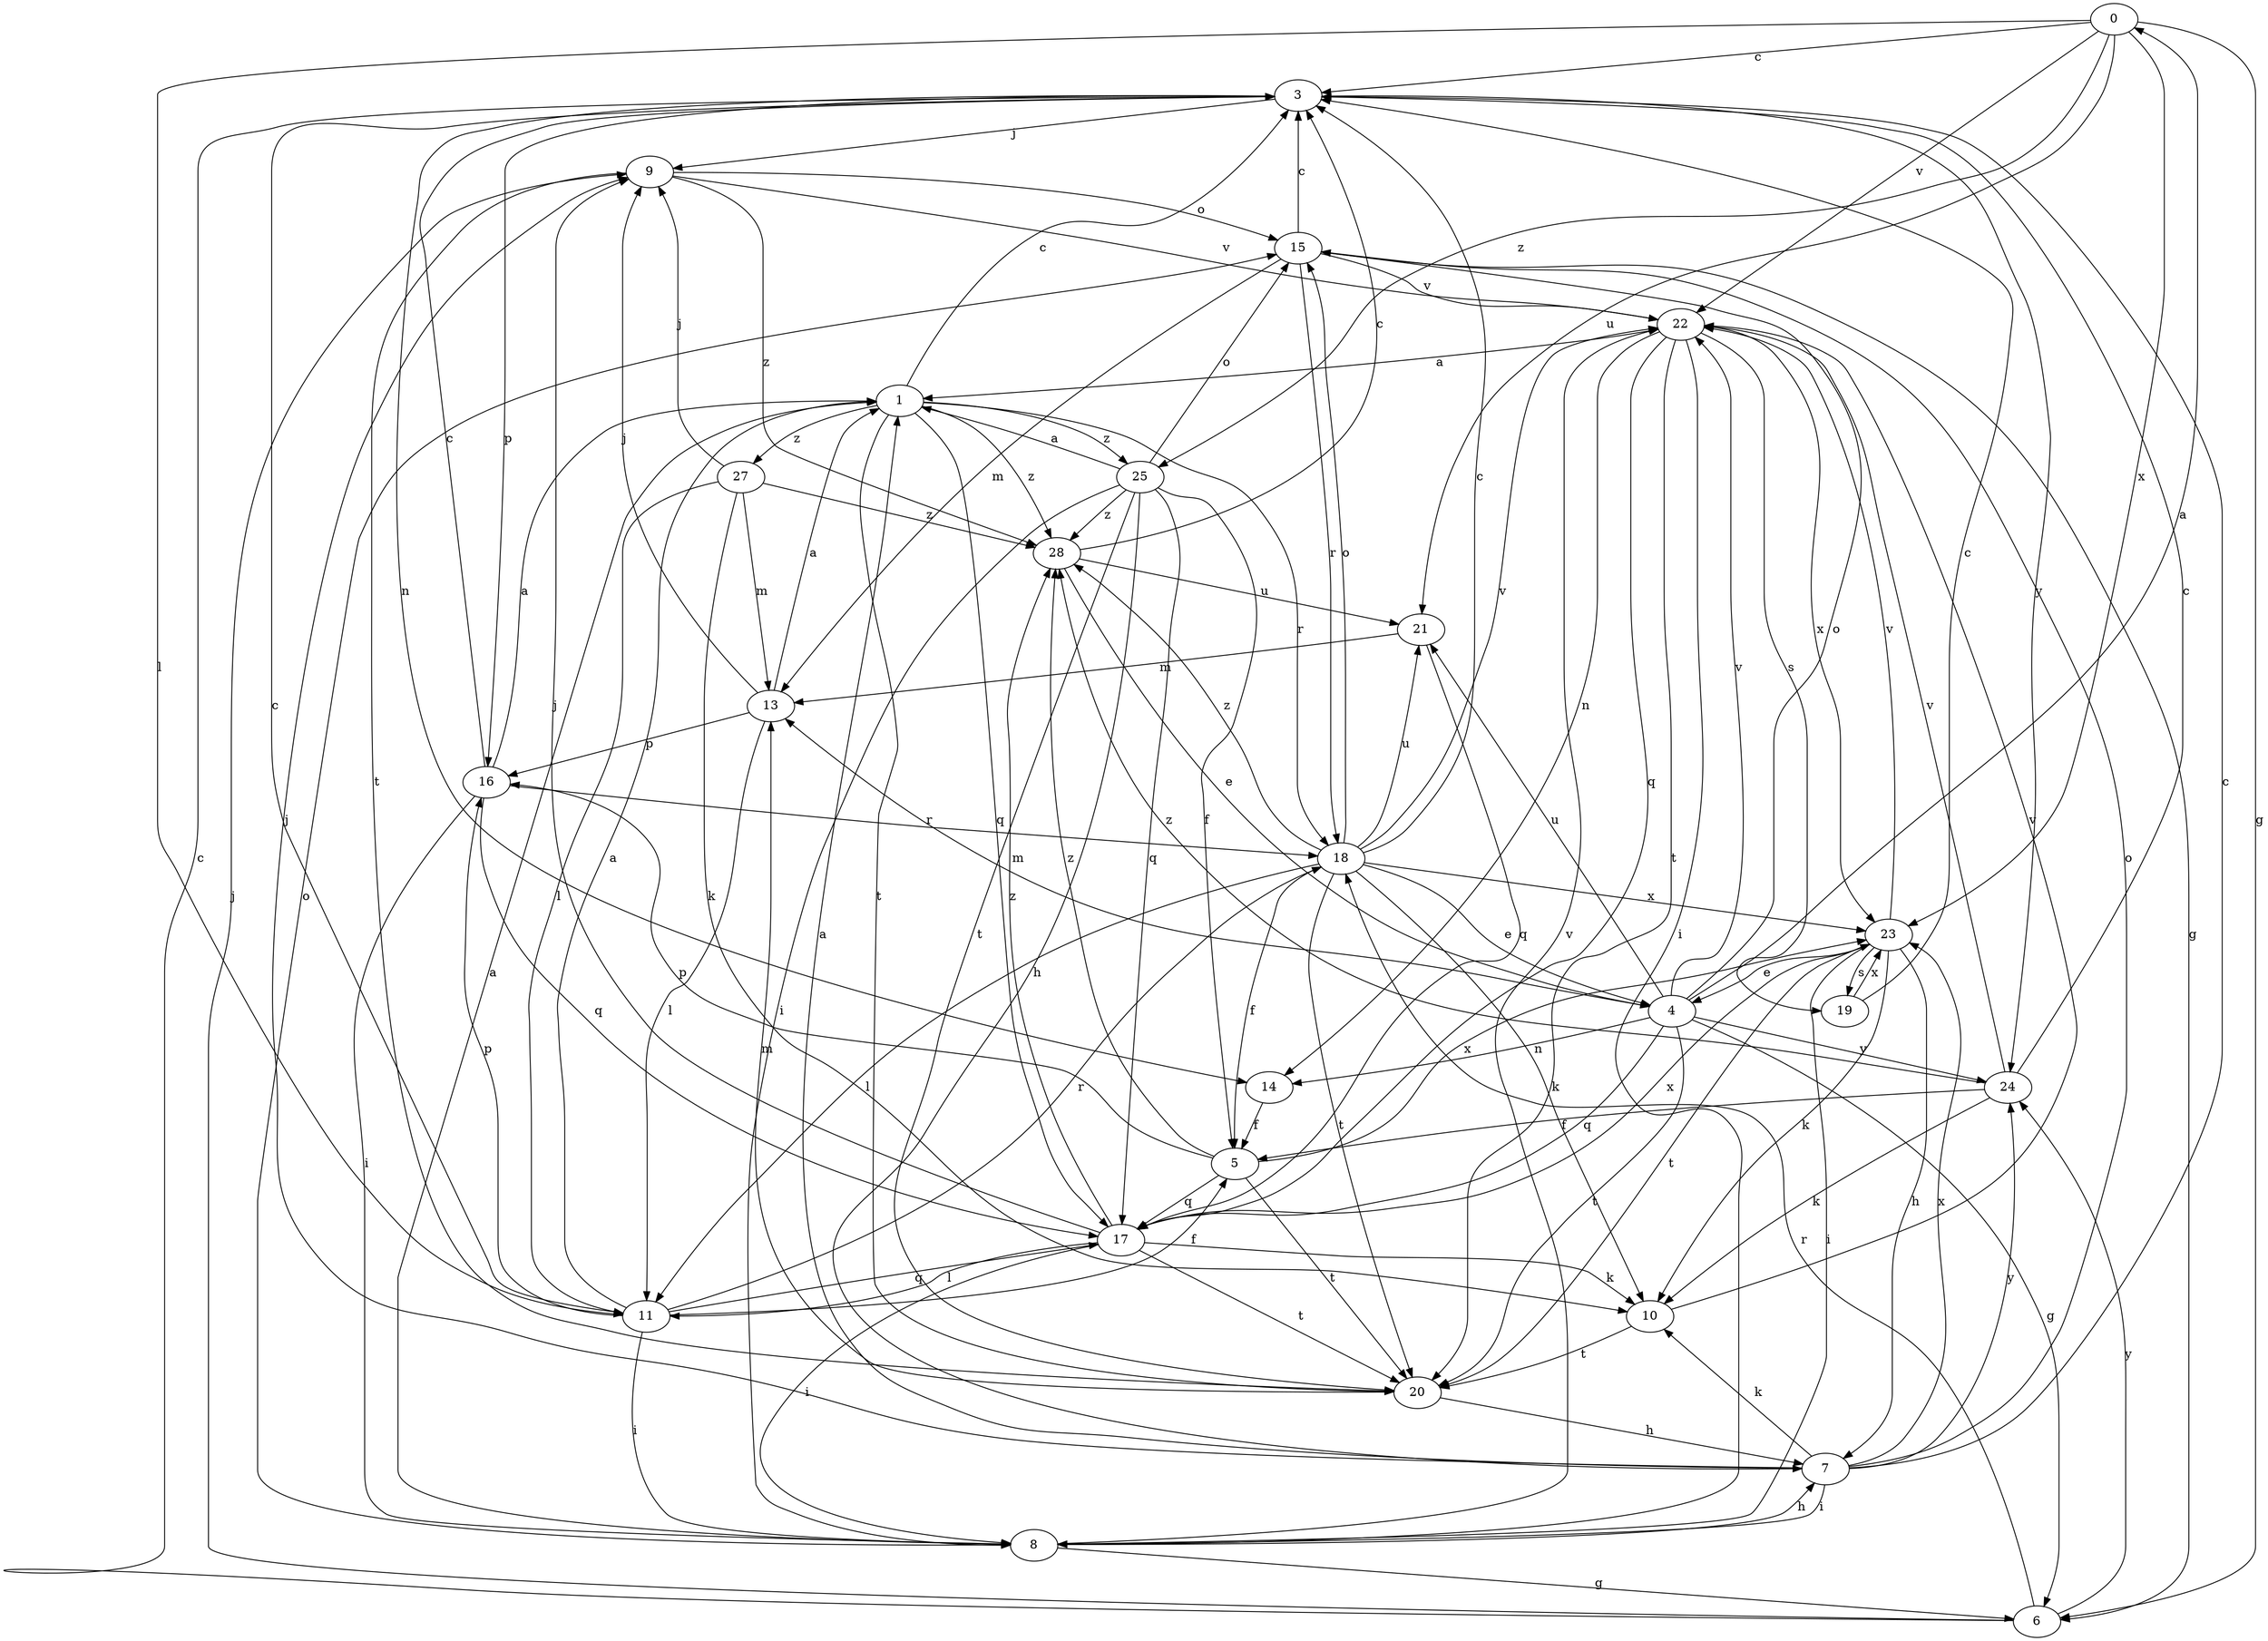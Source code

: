 strict digraph  {
0;
1;
3;
4;
5;
6;
7;
8;
9;
10;
11;
13;
14;
15;
16;
17;
18;
19;
20;
21;
22;
23;
24;
25;
27;
28;
0 -> 3  [label=c];
0 -> 6  [label=g];
0 -> 11  [label=l];
0 -> 21  [label=u];
0 -> 22  [label=v];
0 -> 23  [label=x];
0 -> 25  [label=z];
1 -> 3  [label=c];
1 -> 17  [label=q];
1 -> 18  [label=r];
1 -> 20  [label=t];
1 -> 25  [label=z];
1 -> 27  [label=z];
1 -> 28  [label=z];
3 -> 9  [label=j];
3 -> 14  [label=n];
3 -> 16  [label=p];
3 -> 24  [label=y];
4 -> 0  [label=a];
4 -> 6  [label=g];
4 -> 13  [label=m];
4 -> 14  [label=n];
4 -> 15  [label=o];
4 -> 17  [label=q];
4 -> 20  [label=t];
4 -> 21  [label=u];
4 -> 22  [label=v];
4 -> 24  [label=y];
5 -> 16  [label=p];
5 -> 17  [label=q];
5 -> 20  [label=t];
5 -> 23  [label=x];
5 -> 28  [label=z];
6 -> 3  [label=c];
6 -> 9  [label=j];
6 -> 18  [label=r];
6 -> 24  [label=y];
7 -> 1  [label=a];
7 -> 3  [label=c];
7 -> 8  [label=i];
7 -> 9  [label=j];
7 -> 10  [label=k];
7 -> 15  [label=o];
7 -> 23  [label=x];
7 -> 24  [label=y];
8 -> 1  [label=a];
8 -> 6  [label=g];
8 -> 7  [label=h];
8 -> 15  [label=o];
8 -> 22  [label=v];
9 -> 15  [label=o];
9 -> 20  [label=t];
9 -> 22  [label=v];
9 -> 28  [label=z];
10 -> 20  [label=t];
10 -> 22  [label=v];
11 -> 1  [label=a];
11 -> 3  [label=c];
11 -> 5  [label=f];
11 -> 8  [label=i];
11 -> 16  [label=p];
11 -> 17  [label=q];
11 -> 18  [label=r];
13 -> 1  [label=a];
13 -> 9  [label=j];
13 -> 11  [label=l];
13 -> 16  [label=p];
14 -> 5  [label=f];
15 -> 3  [label=c];
15 -> 6  [label=g];
15 -> 13  [label=m];
15 -> 18  [label=r];
15 -> 22  [label=v];
16 -> 1  [label=a];
16 -> 3  [label=c];
16 -> 8  [label=i];
16 -> 17  [label=q];
16 -> 18  [label=r];
17 -> 8  [label=i];
17 -> 9  [label=j];
17 -> 10  [label=k];
17 -> 11  [label=l];
17 -> 20  [label=t];
17 -> 23  [label=x];
17 -> 28  [label=z];
18 -> 3  [label=c];
18 -> 4  [label=e];
18 -> 5  [label=f];
18 -> 10  [label=k];
18 -> 11  [label=l];
18 -> 15  [label=o];
18 -> 20  [label=t];
18 -> 21  [label=u];
18 -> 22  [label=v];
18 -> 23  [label=x];
18 -> 28  [label=z];
19 -> 3  [label=c];
19 -> 23  [label=x];
20 -> 7  [label=h];
20 -> 13  [label=m];
21 -> 13  [label=m];
21 -> 17  [label=q];
22 -> 1  [label=a];
22 -> 8  [label=i];
22 -> 14  [label=n];
22 -> 17  [label=q];
22 -> 19  [label=s];
22 -> 20  [label=t];
22 -> 23  [label=x];
23 -> 4  [label=e];
23 -> 7  [label=h];
23 -> 8  [label=i];
23 -> 10  [label=k];
23 -> 19  [label=s];
23 -> 20  [label=t];
23 -> 22  [label=v];
24 -> 3  [label=c];
24 -> 5  [label=f];
24 -> 10  [label=k];
24 -> 22  [label=v];
24 -> 28  [label=z];
25 -> 1  [label=a];
25 -> 5  [label=f];
25 -> 7  [label=h];
25 -> 8  [label=i];
25 -> 15  [label=o];
25 -> 17  [label=q];
25 -> 20  [label=t];
25 -> 28  [label=z];
27 -> 9  [label=j];
27 -> 10  [label=k];
27 -> 11  [label=l];
27 -> 13  [label=m];
27 -> 28  [label=z];
28 -> 3  [label=c];
28 -> 4  [label=e];
28 -> 21  [label=u];
}
